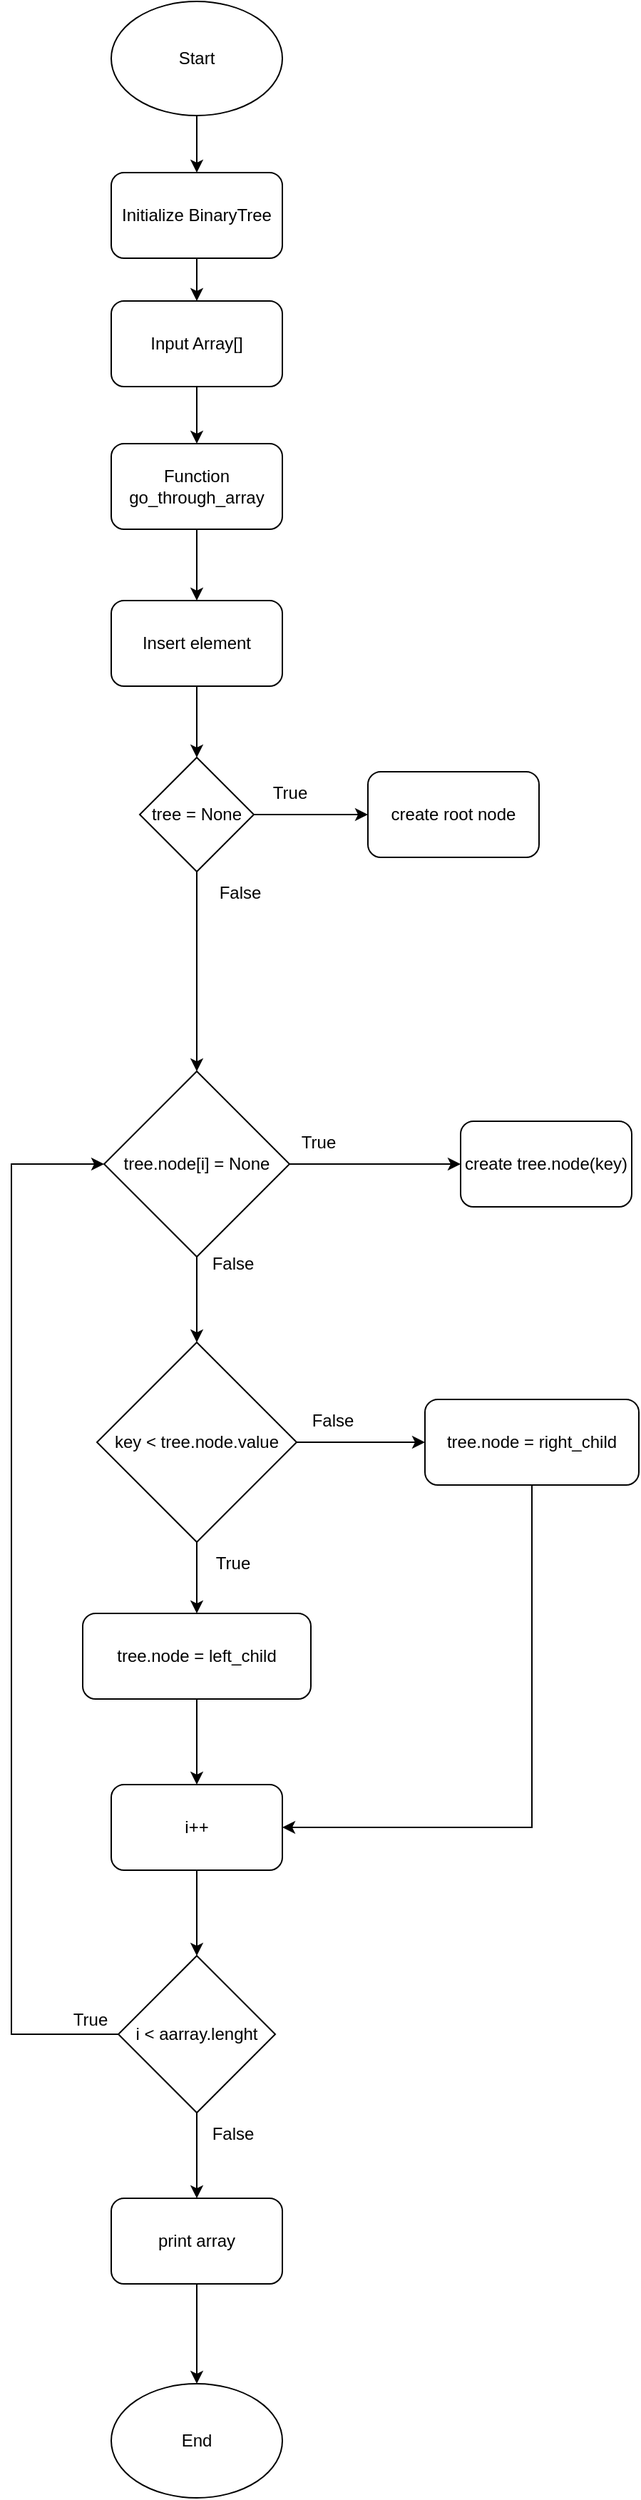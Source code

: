 <mxfile version="24.8.0" pages="2">
  <diagram name="array to tree" id="fg2EkdfyWtooxhBYCSgS">
    <mxGraphModel dx="1434" dy="756" grid="1" gridSize="10" guides="1" tooltips="1" connect="1" arrows="1" fold="1" page="1" pageScale="1" pageWidth="850" pageHeight="1100" math="0" shadow="0">
      <root>
        <mxCell id="0" />
        <mxCell id="1" parent="0" />
        <mxCell id="K3X2iz20J7sULDPaeyyS-6" style="edgeStyle=orthogonalEdgeStyle;rounded=0;orthogonalLoop=1;jettySize=auto;html=1;exitX=0.5;exitY=1;exitDx=0;exitDy=0;entryX=0.5;entryY=0;entryDx=0;entryDy=0;" parent="1" source="apOiOVCQR8lEE52SxFyO-1" target="apOiOVCQR8lEE52SxFyO-3" edge="1">
          <mxGeometry relative="1" as="geometry" />
        </mxCell>
        <mxCell id="apOiOVCQR8lEE52SxFyO-1" value="Start" style="ellipse;whiteSpace=wrap;html=1;" parent="1" vertex="1">
          <mxGeometry x="180" y="50" width="120" height="80" as="geometry" />
        </mxCell>
        <mxCell id="K3X2iz20J7sULDPaeyyS-8" style="edgeStyle=orthogonalEdgeStyle;rounded=0;orthogonalLoop=1;jettySize=auto;html=1;exitX=0.5;exitY=1;exitDx=0;exitDy=0;entryX=0.5;entryY=0;entryDx=0;entryDy=0;" parent="1" source="apOiOVCQR8lEE52SxFyO-2" target="apOiOVCQR8lEE52SxFyO-4" edge="1">
          <mxGeometry relative="1" as="geometry" />
        </mxCell>
        <mxCell id="apOiOVCQR8lEE52SxFyO-2" value="Input Array[]" style="rounded=1;whiteSpace=wrap;html=1;" parent="1" vertex="1">
          <mxGeometry x="180" y="260" width="120" height="60" as="geometry" />
        </mxCell>
        <mxCell id="K3X2iz20J7sULDPaeyyS-7" style="edgeStyle=orthogonalEdgeStyle;rounded=0;orthogonalLoop=1;jettySize=auto;html=1;exitX=0.5;exitY=1;exitDx=0;exitDy=0;entryX=0.5;entryY=0;entryDx=0;entryDy=0;" parent="1" source="apOiOVCQR8lEE52SxFyO-3" target="apOiOVCQR8lEE52SxFyO-2" edge="1">
          <mxGeometry relative="1" as="geometry" />
        </mxCell>
        <mxCell id="apOiOVCQR8lEE52SxFyO-3" value="Initialize Binary&lt;span style=&quot;background-color: initial;&quot;&gt;Tree&lt;/span&gt;" style="rounded=1;whiteSpace=wrap;html=1;" parent="1" vertex="1">
          <mxGeometry x="180" y="170" width="120" height="60" as="geometry" />
        </mxCell>
        <mxCell id="K3X2iz20J7sULDPaeyyS-9" style="edgeStyle=orthogonalEdgeStyle;rounded=0;orthogonalLoop=1;jettySize=auto;html=1;exitX=0.5;exitY=1;exitDx=0;exitDy=0;entryX=0.5;entryY=0;entryDx=0;entryDy=0;" parent="1" source="apOiOVCQR8lEE52SxFyO-4" target="apOiOVCQR8lEE52SxFyO-5" edge="1">
          <mxGeometry relative="1" as="geometry" />
        </mxCell>
        <mxCell id="apOiOVCQR8lEE52SxFyO-4" value="Function&lt;div&gt;go_through_array&lt;/div&gt;" style="rounded=1;whiteSpace=wrap;html=1;" parent="1" vertex="1">
          <mxGeometry x="180" y="360" width="120" height="60" as="geometry" />
        </mxCell>
        <mxCell id="K3X2iz20J7sULDPaeyyS-5" style="edgeStyle=orthogonalEdgeStyle;rounded=0;orthogonalLoop=1;jettySize=auto;html=1;exitX=0.5;exitY=1;exitDx=0;exitDy=0;entryX=0.5;entryY=0;entryDx=0;entryDy=0;" parent="1" source="apOiOVCQR8lEE52SxFyO-5" target="K3X2iz20J7sULDPaeyyS-1" edge="1">
          <mxGeometry relative="1" as="geometry" />
        </mxCell>
        <mxCell id="apOiOVCQR8lEE52SxFyO-5" value="Insert element" style="rounded=1;whiteSpace=wrap;html=1;" parent="1" vertex="1">
          <mxGeometry x="180" y="470" width="120" height="60" as="geometry" />
        </mxCell>
        <mxCell id="apOiOVCQR8lEE52SxFyO-13" style="edgeStyle=orthogonalEdgeStyle;rounded=0;orthogonalLoop=1;jettySize=auto;html=1;exitX=0.5;exitY=1;exitDx=0;exitDy=0;entryX=0.5;entryY=0;entryDx=0;entryDy=0;" parent="1" source="apOiOVCQR8lEE52SxFyO-6" target="apOiOVCQR8lEE52SxFyO-12" edge="1">
          <mxGeometry relative="1" as="geometry" />
        </mxCell>
        <mxCell id="apOiOVCQR8lEE52SxFyO-15" style="edgeStyle=orthogonalEdgeStyle;rounded=0;orthogonalLoop=1;jettySize=auto;html=1;exitX=1;exitY=0.5;exitDx=0;exitDy=0;entryX=0;entryY=0.5;entryDx=0;entryDy=0;" parent="1" source="apOiOVCQR8lEE52SxFyO-6" target="apOiOVCQR8lEE52SxFyO-7" edge="1">
          <mxGeometry relative="1" as="geometry" />
        </mxCell>
        <mxCell id="apOiOVCQR8lEE52SxFyO-6" value="tree.node[i] = None" style="rhombus;whiteSpace=wrap;html=1;" parent="1" vertex="1">
          <mxGeometry x="175" y="800" width="130" height="130" as="geometry" />
        </mxCell>
        <mxCell id="apOiOVCQR8lEE52SxFyO-7" value="create tree.node(key)" style="rounded=1;whiteSpace=wrap;html=1;" parent="1" vertex="1">
          <mxGeometry x="425" y="835" width="120" height="60" as="geometry" />
        </mxCell>
        <mxCell id="apOiOVCQR8lEE52SxFyO-11" value="True" style="text;html=1;align=center;verticalAlign=middle;resizable=0;points=[];autosize=1;strokeColor=none;fillColor=none;" parent="1" vertex="1">
          <mxGeometry x="300" y="835" width="50" height="30" as="geometry" />
        </mxCell>
        <mxCell id="apOiOVCQR8lEE52SxFyO-17" style="edgeStyle=orthogonalEdgeStyle;rounded=0;orthogonalLoop=1;jettySize=auto;html=1;exitX=0.5;exitY=1;exitDx=0;exitDy=0;entryX=0.5;entryY=0;entryDx=0;entryDy=0;" parent="1" source="apOiOVCQR8lEE52SxFyO-12" target="apOiOVCQR8lEE52SxFyO-16" edge="1">
          <mxGeometry relative="1" as="geometry" />
        </mxCell>
        <mxCell id="apOiOVCQR8lEE52SxFyO-20" style="edgeStyle=orthogonalEdgeStyle;rounded=0;orthogonalLoop=1;jettySize=auto;html=1;exitX=1;exitY=0.5;exitDx=0;exitDy=0;entryX=0;entryY=0.5;entryDx=0;entryDy=0;" parent="1" source="apOiOVCQR8lEE52SxFyO-12" target="apOiOVCQR8lEE52SxFyO-19" edge="1">
          <mxGeometry relative="1" as="geometry" />
        </mxCell>
        <mxCell id="apOiOVCQR8lEE52SxFyO-12" value="key &amp;lt; tree.node.value" style="rhombus;whiteSpace=wrap;html=1;" parent="1" vertex="1">
          <mxGeometry x="170" y="990" width="140" height="140" as="geometry" />
        </mxCell>
        <mxCell id="apOiOVCQR8lEE52SxFyO-14" value="False" style="text;html=1;align=center;verticalAlign=middle;resizable=0;points=[];autosize=1;strokeColor=none;fillColor=none;" parent="1" vertex="1">
          <mxGeometry x="240" y="920" width="50" height="30" as="geometry" />
        </mxCell>
        <mxCell id="apOiOVCQR8lEE52SxFyO-24" style="edgeStyle=orthogonalEdgeStyle;rounded=0;orthogonalLoop=1;jettySize=auto;html=1;exitX=0.5;exitY=1;exitDx=0;exitDy=0;entryX=0.5;entryY=0;entryDx=0;entryDy=0;" parent="1" source="apOiOVCQR8lEE52SxFyO-16" target="apOiOVCQR8lEE52SxFyO-22" edge="1">
          <mxGeometry relative="1" as="geometry" />
        </mxCell>
        <mxCell id="apOiOVCQR8lEE52SxFyO-16" value="tree.node = left_child" style="rounded=1;whiteSpace=wrap;html=1;" parent="1" vertex="1">
          <mxGeometry x="160" y="1180" width="160" height="60" as="geometry" />
        </mxCell>
        <mxCell id="apOiOVCQR8lEE52SxFyO-18" value="True" style="text;html=1;align=center;verticalAlign=middle;resizable=0;points=[];autosize=1;strokeColor=none;fillColor=none;" parent="1" vertex="1">
          <mxGeometry x="240" y="1130" width="50" height="30" as="geometry" />
        </mxCell>
        <mxCell id="apOiOVCQR8lEE52SxFyO-25" style="edgeStyle=orthogonalEdgeStyle;rounded=0;orthogonalLoop=1;jettySize=auto;html=1;exitX=0.5;exitY=1;exitDx=0;exitDy=0;entryX=1;entryY=0.5;entryDx=0;entryDy=0;" parent="1" source="apOiOVCQR8lEE52SxFyO-19" target="apOiOVCQR8lEE52SxFyO-22" edge="1">
          <mxGeometry relative="1" as="geometry" />
        </mxCell>
        <mxCell id="apOiOVCQR8lEE52SxFyO-19" value="tree.node = right_child" style="rounded=1;whiteSpace=wrap;html=1;" parent="1" vertex="1">
          <mxGeometry x="400" y="1030" width="150" height="60" as="geometry" />
        </mxCell>
        <mxCell id="apOiOVCQR8lEE52SxFyO-21" value="False" style="text;html=1;align=center;verticalAlign=middle;resizable=0;points=[];autosize=1;strokeColor=none;fillColor=none;" parent="1" vertex="1">
          <mxGeometry x="310" y="1030" width="50" height="30" as="geometry" />
        </mxCell>
        <mxCell id="apOiOVCQR8lEE52SxFyO-26" style="edgeStyle=orthogonalEdgeStyle;rounded=0;orthogonalLoop=1;jettySize=auto;html=1;exitX=0.5;exitY=1;exitDx=0;exitDy=0;entryX=0.5;entryY=0;entryDx=0;entryDy=0;" parent="1" source="apOiOVCQR8lEE52SxFyO-22" target="apOiOVCQR8lEE52SxFyO-23" edge="1">
          <mxGeometry relative="1" as="geometry" />
        </mxCell>
        <mxCell id="apOiOVCQR8lEE52SxFyO-22" value="i++" style="rounded=1;whiteSpace=wrap;html=1;" parent="1" vertex="1">
          <mxGeometry x="180" y="1300" width="120" height="60" as="geometry" />
        </mxCell>
        <mxCell id="apOiOVCQR8lEE52SxFyO-27" style="edgeStyle=orthogonalEdgeStyle;rounded=0;orthogonalLoop=1;jettySize=auto;html=1;exitX=0;exitY=0.5;exitDx=0;exitDy=0;entryX=0;entryY=0.5;entryDx=0;entryDy=0;" parent="1" source="apOiOVCQR8lEE52SxFyO-23" target="apOiOVCQR8lEE52SxFyO-6" edge="1">
          <mxGeometry relative="1" as="geometry">
            <Array as="points">
              <mxPoint x="110" y="1475" />
              <mxPoint x="110" y="865" />
            </Array>
          </mxGeometry>
        </mxCell>
        <mxCell id="apOiOVCQR8lEE52SxFyO-30" style="edgeStyle=orthogonalEdgeStyle;rounded=0;orthogonalLoop=1;jettySize=auto;html=1;exitX=0.5;exitY=1;exitDx=0;exitDy=0;entryX=0.5;entryY=0;entryDx=0;entryDy=0;" parent="1" source="apOiOVCQR8lEE52SxFyO-23" target="apOiOVCQR8lEE52SxFyO-29" edge="1">
          <mxGeometry relative="1" as="geometry" />
        </mxCell>
        <mxCell id="apOiOVCQR8lEE52SxFyO-23" value="i &amp;lt; aarray.lenght" style="rhombus;whiteSpace=wrap;html=1;" parent="1" vertex="1">
          <mxGeometry x="185" y="1420" width="110" height="110" as="geometry" />
        </mxCell>
        <mxCell id="apOiOVCQR8lEE52SxFyO-28" value="True" style="text;html=1;align=center;verticalAlign=middle;resizable=0;points=[];autosize=1;strokeColor=none;fillColor=none;" parent="1" vertex="1">
          <mxGeometry x="140" y="1450" width="50" height="30" as="geometry" />
        </mxCell>
        <mxCell id="apOiOVCQR8lEE52SxFyO-33" style="edgeStyle=orthogonalEdgeStyle;rounded=0;orthogonalLoop=1;jettySize=auto;html=1;exitX=0.5;exitY=1;exitDx=0;exitDy=0;entryX=0.5;entryY=0;entryDx=0;entryDy=0;" parent="1" source="apOiOVCQR8lEE52SxFyO-29" target="apOiOVCQR8lEE52SxFyO-32" edge="1">
          <mxGeometry relative="1" as="geometry" />
        </mxCell>
        <mxCell id="apOiOVCQR8lEE52SxFyO-29" value="print array" style="rounded=1;whiteSpace=wrap;html=1;" parent="1" vertex="1">
          <mxGeometry x="180" y="1590" width="120" height="60" as="geometry" />
        </mxCell>
        <mxCell id="apOiOVCQR8lEE52SxFyO-31" value="False" style="text;html=1;align=center;verticalAlign=middle;resizable=0;points=[];autosize=1;strokeColor=none;fillColor=none;" parent="1" vertex="1">
          <mxGeometry x="240" y="1530" width="50" height="30" as="geometry" />
        </mxCell>
        <mxCell id="apOiOVCQR8lEE52SxFyO-32" value="End" style="ellipse;whiteSpace=wrap;html=1;" parent="1" vertex="1">
          <mxGeometry x="180" y="1720" width="120" height="80" as="geometry" />
        </mxCell>
        <mxCell id="K3X2iz20J7sULDPaeyyS-3" style="edgeStyle=orthogonalEdgeStyle;rounded=0;orthogonalLoop=1;jettySize=auto;html=1;exitX=0.5;exitY=1;exitDx=0;exitDy=0;entryX=0.5;entryY=0;entryDx=0;entryDy=0;" parent="1" source="K3X2iz20J7sULDPaeyyS-1" target="apOiOVCQR8lEE52SxFyO-6" edge="1">
          <mxGeometry relative="1" as="geometry" />
        </mxCell>
        <mxCell id="K3X2iz20J7sULDPaeyyS-4" style="edgeStyle=orthogonalEdgeStyle;rounded=0;orthogonalLoop=1;jettySize=auto;html=1;exitX=1;exitY=0.5;exitDx=0;exitDy=0;entryX=0;entryY=0.5;entryDx=0;entryDy=0;" parent="1" source="K3X2iz20J7sULDPaeyyS-1" target="K3X2iz20J7sULDPaeyyS-2" edge="1">
          <mxGeometry relative="1" as="geometry" />
        </mxCell>
        <mxCell id="K3X2iz20J7sULDPaeyyS-1" value="tree = None" style="rhombus;whiteSpace=wrap;html=1;" parent="1" vertex="1">
          <mxGeometry x="200" y="580" width="80" height="80" as="geometry" />
        </mxCell>
        <mxCell id="K3X2iz20J7sULDPaeyyS-2" value="create root node" style="rounded=1;whiteSpace=wrap;html=1;" parent="1" vertex="1">
          <mxGeometry x="360" y="590" width="120" height="60" as="geometry" />
        </mxCell>
        <mxCell id="K3X2iz20J7sULDPaeyyS-10" value="True" style="text;html=1;align=center;verticalAlign=middle;resizable=0;points=[];autosize=1;strokeColor=none;fillColor=none;" parent="1" vertex="1">
          <mxGeometry x="280" y="590" width="50" height="30" as="geometry" />
        </mxCell>
        <mxCell id="K3X2iz20J7sULDPaeyyS-11" value="False" style="text;html=1;align=center;verticalAlign=middle;resizable=0;points=[];autosize=1;strokeColor=none;fillColor=none;" parent="1" vertex="1">
          <mxGeometry x="245" y="660" width="50" height="30" as="geometry" />
        </mxCell>
      </root>
    </mxGraphModel>
  </diagram>
  <diagram id="yW9xH_PwRyiFvWiBO88z" name="heap sort">
    <mxGraphModel dx="1434" dy="756" grid="1" gridSize="10" guides="1" tooltips="1" connect="1" arrows="1" fold="1" page="1" pageScale="1" pageWidth="850" pageHeight="1100" math="0" shadow="0">
      <root>
        <mxCell id="0" />
        <mxCell id="1" parent="0" />
        <mxCell id="6K-F0Al67xf37Y77QAyE-1" value="Start" style="ellipse;whiteSpace=wrap;html=1;" parent="1" vertex="1">
          <mxGeometry x="170" y="70" width="120" height="80" as="geometry" />
        </mxCell>
        <mxCell id="6K-F0Al67xf37Y77QAyE-17" style="edgeStyle=orthogonalEdgeStyle;rounded=0;orthogonalLoop=1;jettySize=auto;html=1;exitX=0.5;exitY=1;exitDx=0;exitDy=0;entryX=0.5;entryY=0;entryDx=0;entryDy=0;" parent="1" source="6K-F0Al67xf37Y77QAyE-2" target="6K-F0Al67xf37Y77QAyE-11" edge="1">
          <mxGeometry relative="1" as="geometry" />
        </mxCell>
        <mxCell id="6K-F0Al67xf37Y77QAyE-2" value="Array[n]&lt;div&gt;i&lt;/div&gt;" style="rounded=1;whiteSpace=wrap;html=1;" parent="1" vertex="1">
          <mxGeometry x="643" y="210" width="120" height="60" as="geometry" />
        </mxCell>
        <mxCell id="6K-F0Al67xf37Y77QAyE-3" value="i = n/2 - 1" style="rounded=1;whiteSpace=wrap;html=1;" parent="1" vertex="1">
          <mxGeometry x="170" y="320" width="120" height="60" as="geometry" />
        </mxCell>
        <mxCell id="6K-F0Al67xf37Y77QAyE-6" style="edgeStyle=orthogonalEdgeStyle;rounded=0;orthogonalLoop=1;jettySize=auto;html=1;exitX=0.5;exitY=1;exitDx=0;exitDy=0;entryX=0.5;entryY=0;entryDx=0;entryDy=0;" parent="1" source="6K-F0Al67xf37Y77QAyE-4" target="6K-F0Al67xf37Y77QAyE-5" edge="1">
          <mxGeometry relative="1" as="geometry" />
        </mxCell>
        <mxCell id="6K-F0Al67xf37Y77QAyE-4" value="i &amp;gt; 0" style="rhombus;whiteSpace=wrap;html=1;" parent="1" vertex="1">
          <mxGeometry x="190" y="430" width="80" height="80" as="geometry" />
        </mxCell>
        <mxCell id="6K-F0Al67xf37Y77QAyE-5" value="heap(array)" style="rounded=1;whiteSpace=wrap;html=1;" parent="1" vertex="1">
          <mxGeometry x="170" y="560" width="120" height="60" as="geometry" />
        </mxCell>
        <mxCell id="6K-F0Al67xf37Y77QAyE-7" value="True" style="text;html=1;align=center;verticalAlign=middle;resizable=0;points=[];autosize=1;strokeColor=none;fillColor=none;" parent="1" vertex="1">
          <mxGeometry x="235" y="510" width="50" height="30" as="geometry" />
        </mxCell>
        <mxCell id="6K-F0Al67xf37Y77QAyE-8" value="i--" style="rounded=1;whiteSpace=wrap;html=1;" parent="1" vertex="1">
          <mxGeometry x="170" y="660" width="120" height="60" as="geometry" />
        </mxCell>
        <mxCell id="6K-F0Al67xf37Y77QAyE-16" style="edgeStyle=orthogonalEdgeStyle;rounded=0;orthogonalLoop=1;jettySize=auto;html=1;exitX=0.5;exitY=1;exitDx=0;exitDy=0;entryX=0.5;entryY=0;entryDx=0;entryDy=0;" parent="1" source="6K-F0Al67xf37Y77QAyE-9" target="6K-F0Al67xf37Y77QAyE-2" edge="1">
          <mxGeometry relative="1" as="geometry" />
        </mxCell>
        <mxCell id="6K-F0Al67xf37Y77QAyE-9" value="Start" style="ellipse;whiteSpace=wrap;html=1;" parent="1" vertex="1">
          <mxGeometry x="643" y="70" width="120" height="80" as="geometry" />
        </mxCell>
        <mxCell id="6K-F0Al67xf37Y77QAyE-18" style="edgeStyle=orthogonalEdgeStyle;rounded=0;orthogonalLoop=1;jettySize=auto;html=1;exitX=0.5;exitY=1;exitDx=0;exitDy=0;entryX=0.5;entryY=0;entryDx=0;entryDy=0;" parent="1" source="6K-F0Al67xf37Y77QAyE-11" target="6K-F0Al67xf37Y77QAyE-12" edge="1">
          <mxGeometry relative="1" as="geometry" />
        </mxCell>
        <mxCell id="6K-F0Al67xf37Y77QAyE-11" value="i = n/2 - 1" style="rounded=1;whiteSpace=wrap;html=1;" parent="1" vertex="1">
          <mxGeometry x="643" y="350" width="120" height="60" as="geometry" />
        </mxCell>
        <mxCell id="6K-F0Al67xf37Y77QAyE-19" style="edgeStyle=orthogonalEdgeStyle;rounded=0;orthogonalLoop=1;jettySize=auto;html=1;exitX=0.5;exitY=1;exitDx=0;exitDy=0;entryX=0.5;entryY=0;entryDx=0;entryDy=0;" parent="1" source="6K-F0Al67xf37Y77QAyE-12" target="6K-F0Al67xf37Y77QAyE-13" edge="1">
          <mxGeometry relative="1" as="geometry" />
        </mxCell>
        <mxCell id="6K-F0Al67xf37Y77QAyE-12" value="heap(array, n, i)" style="rounded=1;whiteSpace=wrap;html=1;" parent="1" vertex="1">
          <mxGeometry x="643" y="460" width="120" height="60" as="geometry" />
        </mxCell>
        <mxCell id="6K-F0Al67xf37Y77QAyE-20" style="edgeStyle=orthogonalEdgeStyle;rounded=0;orthogonalLoop=1;jettySize=auto;html=1;exitX=0.5;exitY=1;exitDx=0;exitDy=0;entryX=0.5;entryY=0;entryDx=0;entryDy=0;" parent="1" source="6K-F0Al67xf37Y77QAyE-13" target="6K-F0Al67xf37Y77QAyE-14" edge="1">
          <mxGeometry relative="1" as="geometry" />
        </mxCell>
        <mxCell id="6K-F0Al67xf37Y77QAyE-13" value="n--" style="rounded=1;whiteSpace=wrap;html=1;" parent="1" vertex="1">
          <mxGeometry x="643" y="560" width="120" height="60" as="geometry" />
        </mxCell>
        <mxCell id="6K-F0Al67xf37Y77QAyE-15" style="edgeStyle=orthogonalEdgeStyle;rounded=0;orthogonalLoop=1;jettySize=auto;html=1;exitX=0;exitY=0.5;exitDx=0;exitDy=0;entryX=0;entryY=0.5;entryDx=0;entryDy=0;" parent="1" source="6K-F0Al67xf37Y77QAyE-14" target="6K-F0Al67xf37Y77QAyE-11" edge="1">
          <mxGeometry relative="1" as="geometry">
            <Array as="points">
              <mxPoint x="600" y="700" />
              <mxPoint x="600" y="380" />
            </Array>
          </mxGeometry>
        </mxCell>
        <mxCell id="6K-F0Al67xf37Y77QAyE-25" style="edgeStyle=orthogonalEdgeStyle;rounded=0;orthogonalLoop=1;jettySize=auto;html=1;exitX=0.5;exitY=1;exitDx=0;exitDy=0;entryX=0.5;entryY=0;entryDx=0;entryDy=0;" parent="1" source="6K-F0Al67xf37Y77QAyE-14" target="6K-F0Al67xf37Y77QAyE-22" edge="1">
          <mxGeometry relative="1" as="geometry" />
        </mxCell>
        <mxCell id="6K-F0Al67xf37Y77QAyE-14" value="i = 0" style="rhombus;whiteSpace=wrap;html=1;" parent="1" vertex="1">
          <mxGeometry x="663" y="660" width="80" height="80" as="geometry" />
        </mxCell>
        <mxCell id="6K-F0Al67xf37Y77QAyE-21" value="False" style="text;html=1;align=center;verticalAlign=middle;resizable=0;points=[];autosize=1;strokeColor=none;fillColor=none;" parent="1" vertex="1">
          <mxGeometry x="613" y="670" width="50" height="30" as="geometry" />
        </mxCell>
        <mxCell id="6K-F0Al67xf37Y77QAyE-26" style="edgeStyle=orthogonalEdgeStyle;rounded=0;orthogonalLoop=1;jettySize=auto;html=1;exitX=0.5;exitY=1;exitDx=0;exitDy=0;entryX=0.5;entryY=0;entryDx=0;entryDy=0;" parent="1" source="6K-F0Al67xf37Y77QAyE-22" target="6K-F0Al67xf37Y77QAyE-24" edge="1">
          <mxGeometry relative="1" as="geometry" />
        </mxCell>
        <mxCell id="6K-F0Al67xf37Y77QAyE-22" value="&lt;div&gt;i = n-1&lt;/div&gt;" style="rounded=1;whiteSpace=wrap;html=1;" parent="1" vertex="1">
          <mxGeometry x="643" y="780" width="120" height="60" as="geometry" />
        </mxCell>
        <mxCell id="6K-F0Al67xf37Y77QAyE-28" style="edgeStyle=orthogonalEdgeStyle;rounded=0;orthogonalLoop=1;jettySize=auto;html=1;exitX=0.5;exitY=1;exitDx=0;exitDy=0;entryX=0.5;entryY=0;entryDx=0;entryDy=0;" parent="1" source="6K-F0Al67xf37Y77QAyE-24" target="6K-F0Al67xf37Y77QAyE-27" edge="1">
          <mxGeometry relative="1" as="geometry" />
        </mxCell>
        <mxCell id="6K-F0Al67xf37Y77QAyE-24" value="array[0] = array[i]" style="rounded=1;whiteSpace=wrap;html=1;" parent="1" vertex="1">
          <mxGeometry x="643" y="910" width="120" height="60" as="geometry" />
        </mxCell>
        <mxCell id="6K-F0Al67xf37Y77QAyE-32" style="edgeStyle=orthogonalEdgeStyle;rounded=0;orthogonalLoop=1;jettySize=auto;html=1;exitX=0.5;exitY=1;exitDx=0;exitDy=0;entryX=0.5;entryY=0;entryDx=0;entryDy=0;" parent="1" source="6K-F0Al67xf37Y77QAyE-27" target="6K-F0Al67xf37Y77QAyE-30" edge="1">
          <mxGeometry relative="1" as="geometry" />
        </mxCell>
        <mxCell id="6K-F0Al67xf37Y77QAyE-27" value="heap(array, n, 0)" style="rounded=1;whiteSpace=wrap;html=1;" parent="1" vertex="1">
          <mxGeometry x="643" y="1020" width="120" height="60" as="geometry" />
        </mxCell>
        <mxCell id="6K-F0Al67xf37Y77QAyE-29" value="True" style="text;html=1;align=center;verticalAlign=middle;resizable=0;points=[];autosize=1;strokeColor=none;fillColor=none;" parent="1" vertex="1">
          <mxGeometry x="695" y="738" width="50" height="30" as="geometry" />
        </mxCell>
        <mxCell id="6K-F0Al67xf37Y77QAyE-33" style="edgeStyle=orthogonalEdgeStyle;rounded=0;orthogonalLoop=1;jettySize=auto;html=1;exitX=0.5;exitY=1;exitDx=0;exitDy=0;entryX=0.5;entryY=0;entryDx=0;entryDy=0;" parent="1" source="6K-F0Al67xf37Y77QAyE-30" target="6K-F0Al67xf37Y77QAyE-31" edge="1">
          <mxGeometry relative="1" as="geometry" />
        </mxCell>
        <mxCell id="6K-F0Al67xf37Y77QAyE-30" value="n--" style="rounded=1;whiteSpace=wrap;html=1;" parent="1" vertex="1">
          <mxGeometry x="643" y="1130" width="120" height="60" as="geometry" />
        </mxCell>
        <mxCell id="6K-F0Al67xf37Y77QAyE-34" style="edgeStyle=orthogonalEdgeStyle;rounded=0;orthogonalLoop=1;jettySize=auto;html=1;exitX=0;exitY=0.5;exitDx=0;exitDy=0;entryX=0;entryY=0.5;entryDx=0;entryDy=0;" parent="1" source="6K-F0Al67xf37Y77QAyE-31" target="6K-F0Al67xf37Y77QAyE-22" edge="1">
          <mxGeometry relative="1" as="geometry">
            <Array as="points">
              <mxPoint x="580" y="1290" />
              <mxPoint x="580" y="810" />
            </Array>
          </mxGeometry>
        </mxCell>
        <mxCell id="6K-F0Al67xf37Y77QAyE-37" style="edgeStyle=orthogonalEdgeStyle;rounded=0;orthogonalLoop=1;jettySize=auto;html=1;exitX=0.5;exitY=1;exitDx=0;exitDy=0;entryX=0.5;entryY=0;entryDx=0;entryDy=0;" parent="1" source="6K-F0Al67xf37Y77QAyE-31" target="6K-F0Al67xf37Y77QAyE-36" edge="1">
          <mxGeometry relative="1" as="geometry" />
        </mxCell>
        <mxCell id="6K-F0Al67xf37Y77QAyE-31" value="i=1" style="rhombus;whiteSpace=wrap;html=1;" parent="1" vertex="1">
          <mxGeometry x="663" y="1250" width="80" height="80" as="geometry" />
        </mxCell>
        <mxCell id="6K-F0Al67xf37Y77QAyE-35" value="False" style="text;html=1;align=center;verticalAlign=middle;resizable=0;points=[];autosize=1;strokeColor=none;fillColor=none;" parent="1" vertex="1">
          <mxGeometry x="620" y="1258" width="50" height="30" as="geometry" />
        </mxCell>
        <mxCell id="6K-F0Al67xf37Y77QAyE-36" value="sorted array" style="rounded=1;whiteSpace=wrap;html=1;" parent="1" vertex="1">
          <mxGeometry x="643" y="1390" width="120" height="60" as="geometry" />
        </mxCell>
        <mxCell id="6K-F0Al67xf37Y77QAyE-38" value="True" style="text;html=1;align=center;verticalAlign=middle;resizable=0;points=[];autosize=1;strokeColor=none;fillColor=none;" parent="1" vertex="1">
          <mxGeometry x="705" y="1318" width="50" height="30" as="geometry" />
        </mxCell>
        <mxCell id="6K-F0Al67xf37Y77QAyE-39" value="Array[n]" style="rounded=1;whiteSpace=wrap;html=1;" parent="1" vertex="1">
          <mxGeometry x="170" y="200" width="120" height="60" as="geometry" />
        </mxCell>
      </root>
    </mxGraphModel>
  </diagram>
</mxfile>
